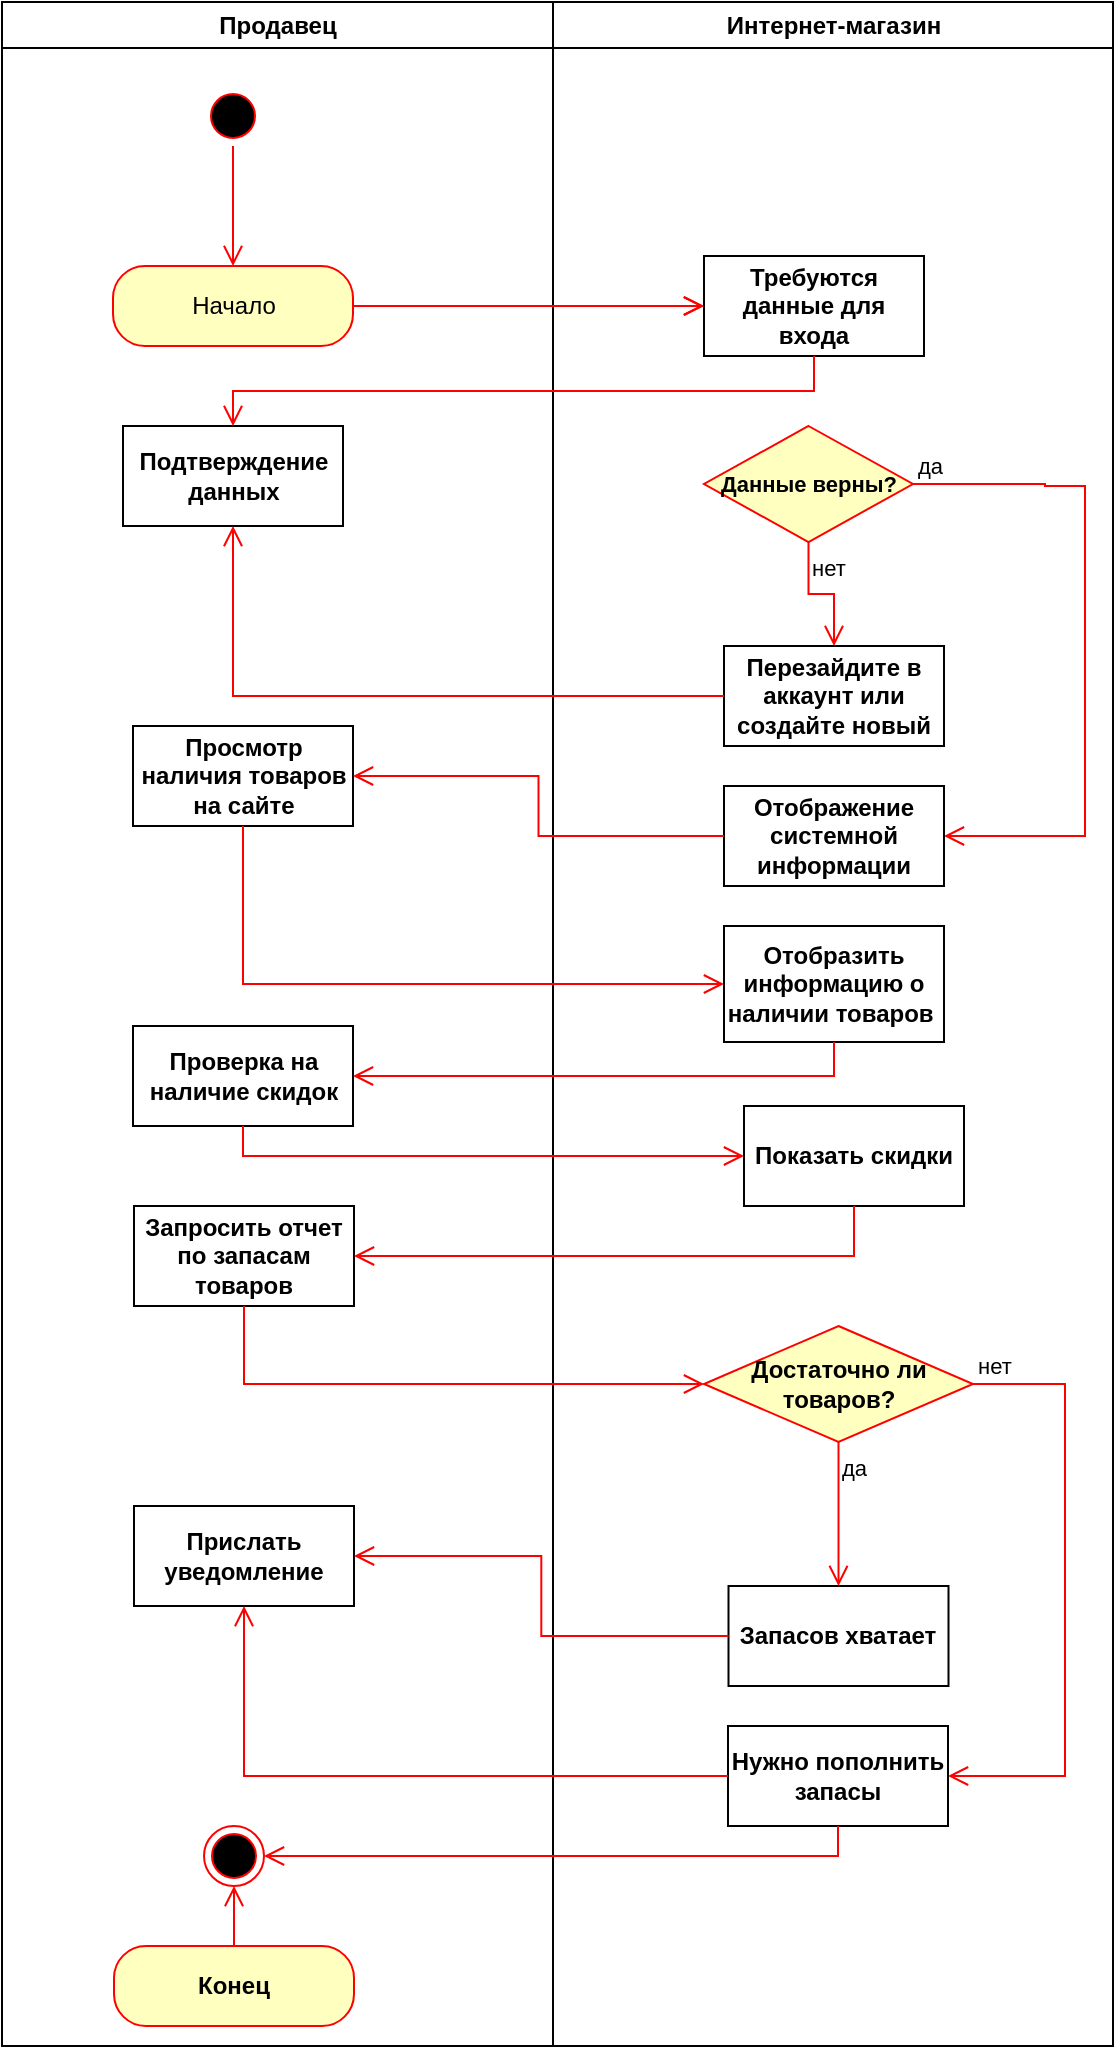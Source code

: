 <mxfile version="22.1.0" type="device">
  <diagram name="Page-1" id="e7e014a7-5840-1c2e-5031-d8a46d1fe8dd">
    <mxGraphModel dx="1626" dy="841" grid="1" gridSize="10" guides="1" tooltips="1" connect="1" arrows="1" fold="1" page="1" pageScale="1" pageWidth="1169" pageHeight="826" background="none" math="0" shadow="0">
      <root>
        <mxCell id="0" />
        <mxCell id="1" parent="0" />
        <mxCell id="2" value="Продавец" style="swimlane;whiteSpace=wrap" parent="1" vertex="1">
          <mxGeometry x="169" y="128" width="275.5" height="1022" as="geometry" />
        </mxCell>
        <mxCell id="g0RaJk6Kx-tsFMLrxAM0-41" value="Начало" style="rounded=1;whiteSpace=wrap;html=1;arcSize=40;fontColor=#000000;fillColor=#ffffc0;strokeColor=#ff0000;" parent="2" vertex="1">
          <mxGeometry x="55.5" y="132" width="120" height="40" as="geometry" />
        </mxCell>
        <mxCell id="g0RaJk6Kx-tsFMLrxAM0-46" value="" style="ellipse;html=1;shape=startState;fillColor=#000000;strokeColor=#ff0000;" parent="2" vertex="1">
          <mxGeometry x="100.5" y="42" width="30" height="30" as="geometry" />
        </mxCell>
        <mxCell id="g0RaJk6Kx-tsFMLrxAM0-47" value="" style="edgeStyle=orthogonalEdgeStyle;html=1;verticalAlign=bottom;endArrow=open;endSize=8;strokeColor=#ff0000;rounded=0;" parent="2" source="g0RaJk6Kx-tsFMLrxAM0-46" edge="1">
          <mxGeometry relative="1" as="geometry">
            <mxPoint x="115.5" y="132" as="targetPoint" />
          </mxGeometry>
        </mxCell>
        <mxCell id="g0RaJk6Kx-tsFMLrxAM0-52" value="&lt;b&gt;Подтверждение данных&lt;/b&gt;" style="html=1;whiteSpace=wrap;" parent="2" vertex="1">
          <mxGeometry x="60.5" y="212" width="110" height="50" as="geometry" />
        </mxCell>
        <mxCell id="g0RaJk6Kx-tsFMLrxAM0-66" value="Просмотр наличия товаров на сайте" style="html=1;whiteSpace=wrap;fontStyle=1" parent="2" vertex="1">
          <mxGeometry x="65.5" y="362" width="110" height="50" as="geometry" />
        </mxCell>
        <mxCell id="g0RaJk6Kx-tsFMLrxAM0-71" value="Проверка на наличие скидок" style="html=1;whiteSpace=wrap;fontStyle=1" parent="2" vertex="1">
          <mxGeometry x="65.5" y="512" width="110" height="50" as="geometry" />
        </mxCell>
        <mxCell id="g0RaJk6Kx-tsFMLrxAM0-78" value="Запросить отчет по запасам товаров" style="html=1;whiteSpace=wrap;fontStyle=1" parent="2" vertex="1">
          <mxGeometry x="66" y="602" width="110" height="50" as="geometry" />
        </mxCell>
        <mxCell id="g0RaJk6Kx-tsFMLrxAM0-86" value="Прислать уведомление" style="html=1;whiteSpace=wrap;fontStyle=1" parent="2" vertex="1">
          <mxGeometry x="66" y="752" width="110" height="50" as="geometry" />
        </mxCell>
        <mxCell id="g0RaJk6Kx-tsFMLrxAM0-89" value="" style="ellipse;html=1;shape=endState;fillColor=#000000;strokeColor=#ff0000;" parent="2" vertex="1">
          <mxGeometry x="101" y="912" width="30" height="30" as="geometry" />
        </mxCell>
        <mxCell id="g0RaJk6Kx-tsFMLrxAM0-90" value="&lt;b&gt;Конец&lt;/b&gt;" style="rounded=1;whiteSpace=wrap;html=1;arcSize=40;fontColor=#000000;fillColor=#ffffc0;strokeColor=#ff0000;" parent="2" vertex="1">
          <mxGeometry x="56" y="972" width="120" height="40" as="geometry" />
        </mxCell>
        <mxCell id="g0RaJk6Kx-tsFMLrxAM0-91" value="" style="edgeStyle=orthogonalEdgeStyle;html=1;verticalAlign=bottom;endArrow=open;endSize=8;strokeColor=#ff0000;rounded=0;entryX=0.5;entryY=1;entryDx=0;entryDy=0;" parent="2" source="g0RaJk6Kx-tsFMLrxAM0-90" target="g0RaJk6Kx-tsFMLrxAM0-89" edge="1">
          <mxGeometry relative="1" as="geometry">
            <mxPoint x="116" y="1062" as="targetPoint" />
          </mxGeometry>
        </mxCell>
        <mxCell id="3" value="Интернет-магазин" style="swimlane;whiteSpace=wrap" parent="1" vertex="1">
          <mxGeometry x="444.5" y="128" width="280" height="1022" as="geometry" />
        </mxCell>
        <mxCell id="g0RaJk6Kx-tsFMLrxAM0-51" value="Требуются данные для входа" style="html=1;whiteSpace=wrap;fontStyle=1" parent="3" vertex="1">
          <mxGeometry x="75.5" y="127" width="110" height="50" as="geometry" />
        </mxCell>
        <mxCell id="g0RaJk6Kx-tsFMLrxAM0-61" value="Данные верны?" style="rhombus;whiteSpace=wrap;html=1;fontColor=#000000;fillColor=#ffffc0;strokeColor=#ff0000;fontSize=11;fontStyle=1" parent="3" vertex="1">
          <mxGeometry x="75.5" y="212" width="104.5" height="58" as="geometry" />
        </mxCell>
        <mxCell id="g0RaJk6Kx-tsFMLrxAM0-62" value="да" style="edgeStyle=orthogonalEdgeStyle;html=1;align=left;verticalAlign=bottom;endArrow=open;endSize=8;strokeColor=#ff0000;rounded=0;entryX=1;entryY=0.5;entryDx=0;entryDy=0;" parent="3" source="g0RaJk6Kx-tsFMLrxAM0-61" target="g0RaJk6Kx-tsFMLrxAM0-65" edge="1">
          <mxGeometry x="-1" relative="1" as="geometry">
            <mxPoint x="265.5" y="302" as="targetPoint" />
            <Array as="points">
              <mxPoint x="246" y="241" />
              <mxPoint x="246" y="242" />
              <mxPoint x="266" y="242" />
              <mxPoint x="266" y="417" />
            </Array>
          </mxGeometry>
        </mxCell>
        <mxCell id="g0RaJk6Kx-tsFMLrxAM0-63" value="нет" style="edgeStyle=orthogonalEdgeStyle;html=1;align=left;verticalAlign=top;endArrow=open;endSize=8;strokeColor=#ff0000;rounded=0;entryX=0.5;entryY=0;entryDx=0;entryDy=0;" parent="3" source="g0RaJk6Kx-tsFMLrxAM0-61" target="g0RaJk6Kx-tsFMLrxAM0-64" edge="1">
          <mxGeometry x="-1" relative="1" as="geometry">
            <mxPoint x="115.5" y="312" as="targetPoint" />
          </mxGeometry>
        </mxCell>
        <mxCell id="g0RaJk6Kx-tsFMLrxAM0-64" value="Перезайдите в аккаунт или создайте новый" style="html=1;whiteSpace=wrap;fontStyle=1" parent="3" vertex="1">
          <mxGeometry x="85.5" y="322" width="110" height="50" as="geometry" />
        </mxCell>
        <mxCell id="g0RaJk6Kx-tsFMLrxAM0-65" value="Отображение системной информации" style="html=1;whiteSpace=wrap;fontStyle=1" parent="3" vertex="1">
          <mxGeometry x="85.5" y="392" width="110" height="50" as="geometry" />
        </mxCell>
        <mxCell id="g0RaJk6Kx-tsFMLrxAM0-72" value="Отобразить информацию о наличии товаров&amp;nbsp;" style="html=1;whiteSpace=wrap;fontStyle=1" parent="3" vertex="1">
          <mxGeometry x="85.5" y="462" width="110" height="58" as="geometry" />
        </mxCell>
        <mxCell id="g0RaJk6Kx-tsFMLrxAM0-76" value="Показать скидки" style="html=1;whiteSpace=wrap;fontStyle=1" parent="3" vertex="1">
          <mxGeometry x="95.5" y="552" width="110" height="50" as="geometry" />
        </mxCell>
        <mxCell id="g0RaJk6Kx-tsFMLrxAM0-80" value="Достаточно ли товаров?" style="rhombus;whiteSpace=wrap;html=1;fontColor=#000000;fillColor=#ffffc0;strokeColor=#ff0000;fontStyle=1" parent="3" vertex="1">
          <mxGeometry x="75.5" y="662" width="134.5" height="58" as="geometry" />
        </mxCell>
        <mxCell id="g0RaJk6Kx-tsFMLrxAM0-81" value="нет" style="edgeStyle=orthogonalEdgeStyle;html=1;align=left;verticalAlign=bottom;endArrow=open;endSize=8;strokeColor=#ff0000;rounded=0;" parent="3" source="g0RaJk6Kx-tsFMLrxAM0-80" target="g0RaJk6Kx-tsFMLrxAM0-85" edge="1">
          <mxGeometry x="-1" relative="1" as="geometry">
            <mxPoint x="255.5" y="742" as="targetPoint" />
            <Array as="points">
              <mxPoint x="256" y="691" />
              <mxPoint x="256" y="887" />
            </Array>
          </mxGeometry>
        </mxCell>
        <mxCell id="g0RaJk6Kx-tsFMLrxAM0-82" value="да" style="edgeStyle=orthogonalEdgeStyle;html=1;align=left;verticalAlign=top;endArrow=open;endSize=8;strokeColor=#ff0000;rounded=0;entryX=0.5;entryY=0;entryDx=0;entryDy=0;" parent="3" source="g0RaJk6Kx-tsFMLrxAM0-80" target="g0RaJk6Kx-tsFMLrxAM0-84" edge="1">
          <mxGeometry x="-1" relative="1" as="geometry">
            <mxPoint x="115.5" y="762" as="targetPoint" />
            <Array as="points">
              <mxPoint x="143" y="782" />
              <mxPoint x="143" y="782" />
            </Array>
          </mxGeometry>
        </mxCell>
        <mxCell id="g0RaJk6Kx-tsFMLrxAM0-84" value="Запасов хватает" style="html=1;whiteSpace=wrap;fontStyle=1" parent="3" vertex="1">
          <mxGeometry x="87.75" y="792" width="110" height="50" as="geometry" />
        </mxCell>
        <mxCell id="g0RaJk6Kx-tsFMLrxAM0-85" value="Нужно пополнить запасы" style="html=1;whiteSpace=wrap;fontStyle=1" parent="3" vertex="1">
          <mxGeometry x="87.5" y="862" width="110" height="50" as="geometry" />
        </mxCell>
        <mxCell id="g0RaJk6Kx-tsFMLrxAM0-42" value="" style="edgeStyle=orthogonalEdgeStyle;html=1;verticalAlign=bottom;endArrow=open;endSize=8;strokeColor=#ff0000;rounded=0;entryX=0;entryY=0.5;entryDx=0;entryDy=0;" parent="1" source="g0RaJk6Kx-tsFMLrxAM0-41" target="g0RaJk6Kx-tsFMLrxAM0-51" edge="1">
          <mxGeometry relative="1" as="geometry">
            <mxPoint x="400" y="310" as="targetPoint" />
          </mxGeometry>
        </mxCell>
        <mxCell id="g0RaJk6Kx-tsFMLrxAM0-53" value="" style="edgeStyle=orthogonalEdgeStyle;html=1;verticalAlign=bottom;endArrow=open;endSize=8;strokeColor=#ff0000;rounded=0;entryX=0;entryY=0.5;entryDx=0;entryDy=0;" parent="1" edge="1">
          <mxGeometry relative="1" as="geometry">
            <mxPoint x="520" y="280" as="targetPoint" />
            <mxPoint x="350" y="280" as="sourcePoint" />
          </mxGeometry>
        </mxCell>
        <mxCell id="g0RaJk6Kx-tsFMLrxAM0-54" value="" style="edgeStyle=orthogonalEdgeStyle;html=1;verticalAlign=bottom;endArrow=open;endSize=8;strokeColor=#ff0000;rounded=0;entryX=0.5;entryY=0;entryDx=0;entryDy=0;exitX=0.5;exitY=1;exitDx=0;exitDy=0;" parent="1" source="g0RaJk6Kx-tsFMLrxAM0-51" target="g0RaJk6Kx-tsFMLrxAM0-52" edge="1">
          <mxGeometry relative="1" as="geometry">
            <mxPoint x="700" y="400" as="targetPoint" />
            <mxPoint x="520" y="400" as="sourcePoint" />
          </mxGeometry>
        </mxCell>
        <mxCell id="g0RaJk6Kx-tsFMLrxAM0-68" value="" style="edgeStyle=orthogonalEdgeStyle;html=1;verticalAlign=bottom;endArrow=open;endSize=8;strokeColor=#ff0000;rounded=0;entryX=0.5;entryY=1;entryDx=0;entryDy=0;exitX=0;exitY=0.5;exitDx=0;exitDy=0;" parent="1" source="g0RaJk6Kx-tsFMLrxAM0-64" target="g0RaJk6Kx-tsFMLrxAM0-52" edge="1">
          <mxGeometry relative="1" as="geometry">
            <mxPoint x="540" y="450" as="targetPoint" />
            <mxPoint x="360" y="450" as="sourcePoint" />
          </mxGeometry>
        </mxCell>
        <mxCell id="g0RaJk6Kx-tsFMLrxAM0-70" value="" style="edgeStyle=orthogonalEdgeStyle;html=1;verticalAlign=bottom;endArrow=open;endSize=8;strokeColor=#ff0000;rounded=0;entryX=1;entryY=0.5;entryDx=0;entryDy=0;exitX=0;exitY=0.5;exitDx=0;exitDy=0;" parent="1" source="g0RaJk6Kx-tsFMLrxAM0-65" target="g0RaJk6Kx-tsFMLrxAM0-66" edge="1">
          <mxGeometry relative="1" as="geometry">
            <mxPoint x="414.5" y="630" as="targetPoint" />
            <mxPoint x="234.5" y="630" as="sourcePoint" />
          </mxGeometry>
        </mxCell>
        <mxCell id="g0RaJk6Kx-tsFMLrxAM0-74" value="" style="edgeStyle=orthogonalEdgeStyle;html=1;verticalAlign=bottom;endArrow=open;endSize=8;strokeColor=#ff0000;rounded=0;entryX=0;entryY=0.5;entryDx=0;entryDy=0;exitX=0.5;exitY=1;exitDx=0;exitDy=0;" parent="1" source="g0RaJk6Kx-tsFMLrxAM0-66" target="g0RaJk6Kx-tsFMLrxAM0-72" edge="1">
          <mxGeometry relative="1" as="geometry">
            <mxPoint x="439.5" y="580" as="targetPoint" />
            <mxPoint x="269.5" y="580" as="sourcePoint" />
          </mxGeometry>
        </mxCell>
        <mxCell id="g0RaJk6Kx-tsFMLrxAM0-75" value="" style="edgeStyle=orthogonalEdgeStyle;html=1;verticalAlign=bottom;endArrow=open;endSize=8;strokeColor=#ff0000;rounded=0;entryX=1;entryY=0.5;entryDx=0;entryDy=0;exitX=0.5;exitY=1;exitDx=0;exitDy=0;" parent="1" source="g0RaJk6Kx-tsFMLrxAM0-72" target="g0RaJk6Kx-tsFMLrxAM0-71" edge="1">
          <mxGeometry relative="1" as="geometry">
            <mxPoint x="660" y="720" as="targetPoint" />
            <mxPoint x="490" y="720" as="sourcePoint" />
          </mxGeometry>
        </mxCell>
        <mxCell id="g0RaJk6Kx-tsFMLrxAM0-77" value="" style="edgeStyle=orthogonalEdgeStyle;html=1;verticalAlign=bottom;endArrow=open;endSize=8;strokeColor=#ff0000;rounded=0;entryX=0;entryY=0.5;entryDx=0;entryDy=0;exitX=0.5;exitY=1;exitDx=0;exitDy=0;" parent="1" source="g0RaJk6Kx-tsFMLrxAM0-71" target="g0RaJk6Kx-tsFMLrxAM0-76" edge="1">
          <mxGeometry relative="1" as="geometry">
            <mxPoint x="439.5" y="740" as="targetPoint" />
            <mxPoint x="269.5" y="740" as="sourcePoint" />
          </mxGeometry>
        </mxCell>
        <mxCell id="g0RaJk6Kx-tsFMLrxAM0-79" value="" style="edgeStyle=orthogonalEdgeStyle;html=1;verticalAlign=bottom;endArrow=open;endSize=8;strokeColor=#ff0000;rounded=0;entryX=1;entryY=0.5;entryDx=0;entryDy=0;exitX=0.5;exitY=1;exitDx=0;exitDy=0;" parent="1" source="g0RaJk6Kx-tsFMLrxAM0-76" target="g0RaJk6Kx-tsFMLrxAM0-78" edge="1">
          <mxGeometry relative="1" as="geometry">
            <mxPoint x="670" y="850" as="targetPoint" />
            <mxPoint x="500" y="850" as="sourcePoint" />
          </mxGeometry>
        </mxCell>
        <mxCell id="g0RaJk6Kx-tsFMLrxAM0-83" value="" style="edgeStyle=orthogonalEdgeStyle;html=1;verticalAlign=bottom;endArrow=open;endSize=8;strokeColor=#ff0000;rounded=0;entryX=0;entryY=0.5;entryDx=0;entryDy=0;exitX=0.5;exitY=1;exitDx=0;exitDy=0;" parent="1" source="g0RaJk6Kx-tsFMLrxAM0-78" target="g0RaJk6Kx-tsFMLrxAM0-80" edge="1">
          <mxGeometry relative="1" as="geometry">
            <mxPoint x="420" y="820" as="targetPoint" />
            <mxPoint x="250" y="820" as="sourcePoint" />
          </mxGeometry>
        </mxCell>
        <mxCell id="g0RaJk6Kx-tsFMLrxAM0-87" value="" style="edgeStyle=orthogonalEdgeStyle;html=1;verticalAlign=bottom;endArrow=open;endSize=8;strokeColor=#ff0000;rounded=0;entryX=1;entryY=0.5;entryDx=0;entryDy=0;exitX=0;exitY=0.5;exitDx=0;exitDy=0;" parent="1" source="g0RaJk6Kx-tsFMLrxAM0-84" target="g0RaJk6Kx-tsFMLrxAM0-86" edge="1">
          <mxGeometry relative="1" as="geometry">
            <mxPoint x="490" y="980" as="targetPoint" />
            <mxPoint x="320" y="980" as="sourcePoint" />
          </mxGeometry>
        </mxCell>
        <mxCell id="g0RaJk6Kx-tsFMLrxAM0-88" value="" style="edgeStyle=orthogonalEdgeStyle;html=1;verticalAlign=bottom;endArrow=open;endSize=8;strokeColor=#ff0000;rounded=0;entryX=0.5;entryY=1;entryDx=0;entryDy=0;exitX=0;exitY=0.5;exitDx=0;exitDy=0;" parent="1" source="g0RaJk6Kx-tsFMLrxAM0-85" target="g0RaJk6Kx-tsFMLrxAM0-86" edge="1">
          <mxGeometry relative="1" as="geometry">
            <mxPoint x="460" y="1020" as="targetPoint" />
            <mxPoint x="290" y="1020" as="sourcePoint" />
          </mxGeometry>
        </mxCell>
        <mxCell id="Qp90fb6vnGntKjyh2ZJg-3" value="" style="edgeStyle=orthogonalEdgeStyle;html=1;verticalAlign=bottom;endArrow=open;endSize=8;strokeColor=#ff0000;rounded=0;entryX=1;entryY=0.5;entryDx=0;entryDy=0;exitX=0.5;exitY=1;exitDx=0;exitDy=0;" edge="1" parent="1" source="g0RaJk6Kx-tsFMLrxAM0-85" target="g0RaJk6Kx-tsFMLrxAM0-89">
          <mxGeometry relative="1" as="geometry">
            <mxPoint x="660" y="1080" as="targetPoint" />
            <mxPoint x="490" y="1080" as="sourcePoint" />
          </mxGeometry>
        </mxCell>
      </root>
    </mxGraphModel>
  </diagram>
</mxfile>

